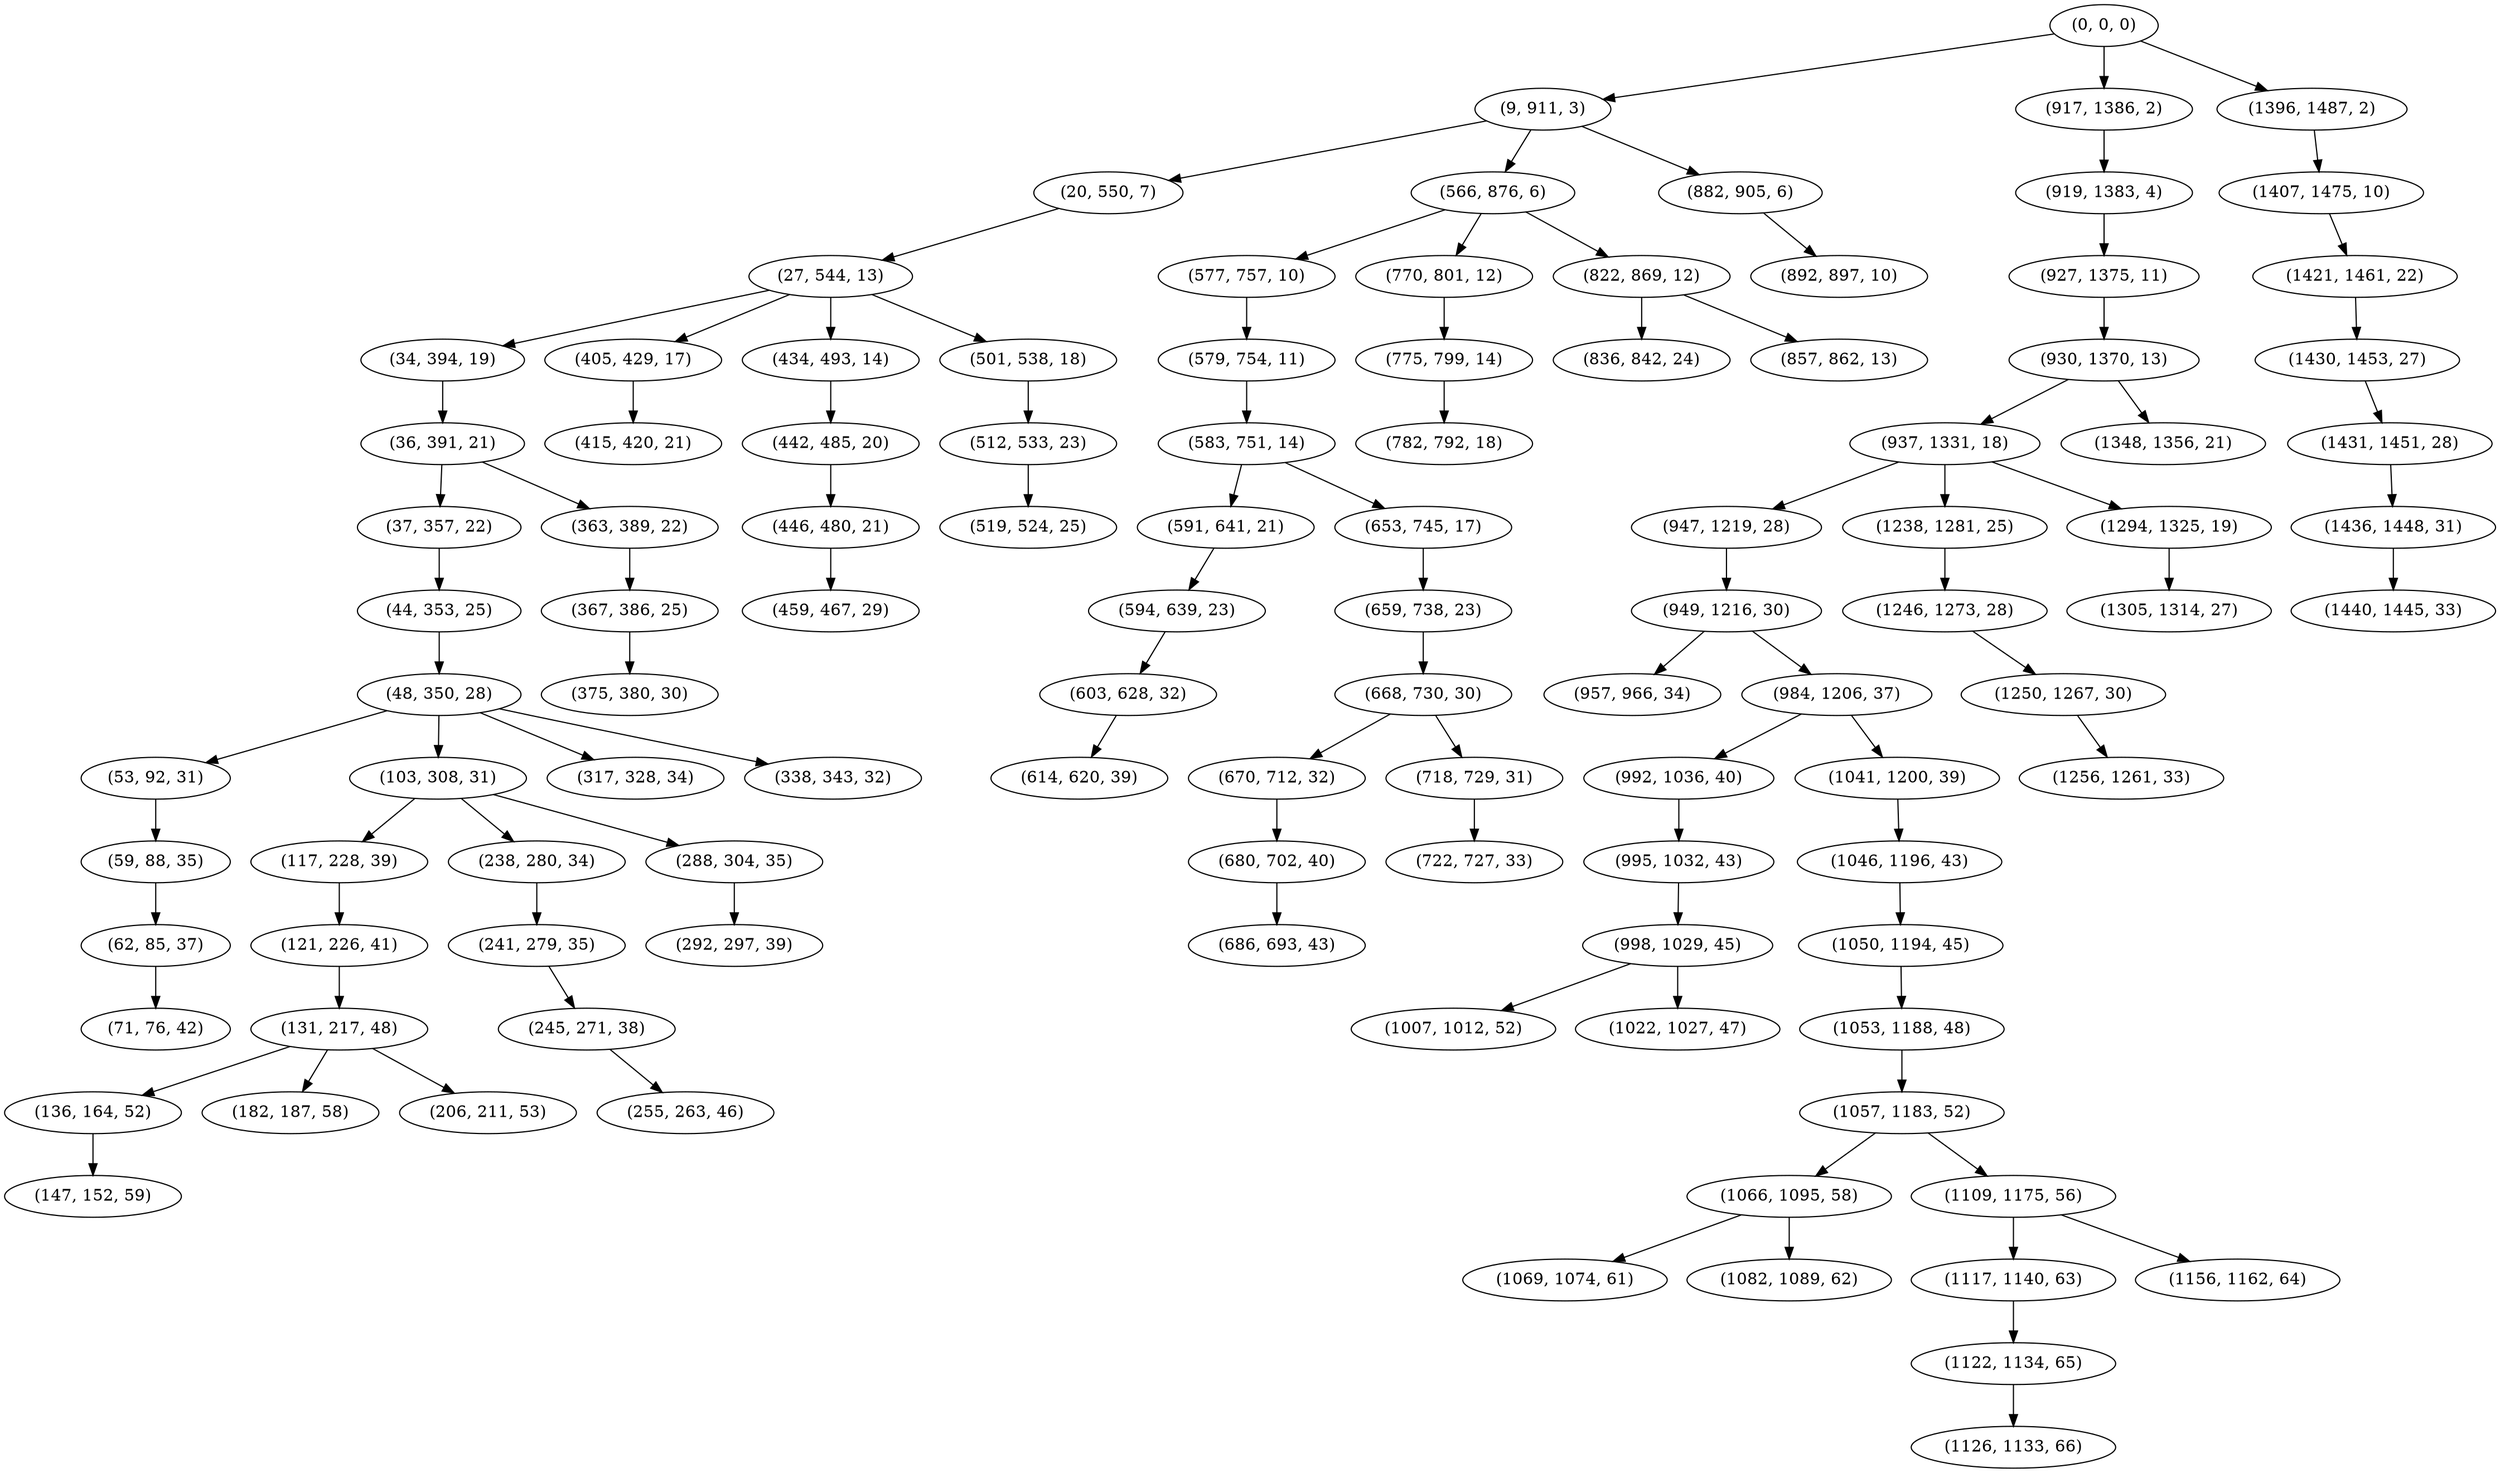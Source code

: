 digraph tree {
    "(0, 0, 0)";
    "(9, 911, 3)";
    "(20, 550, 7)";
    "(27, 544, 13)";
    "(34, 394, 19)";
    "(36, 391, 21)";
    "(37, 357, 22)";
    "(44, 353, 25)";
    "(48, 350, 28)";
    "(53, 92, 31)";
    "(59, 88, 35)";
    "(62, 85, 37)";
    "(71, 76, 42)";
    "(103, 308, 31)";
    "(117, 228, 39)";
    "(121, 226, 41)";
    "(131, 217, 48)";
    "(136, 164, 52)";
    "(147, 152, 59)";
    "(182, 187, 58)";
    "(206, 211, 53)";
    "(238, 280, 34)";
    "(241, 279, 35)";
    "(245, 271, 38)";
    "(255, 263, 46)";
    "(288, 304, 35)";
    "(292, 297, 39)";
    "(317, 328, 34)";
    "(338, 343, 32)";
    "(363, 389, 22)";
    "(367, 386, 25)";
    "(375, 380, 30)";
    "(405, 429, 17)";
    "(415, 420, 21)";
    "(434, 493, 14)";
    "(442, 485, 20)";
    "(446, 480, 21)";
    "(459, 467, 29)";
    "(501, 538, 18)";
    "(512, 533, 23)";
    "(519, 524, 25)";
    "(566, 876, 6)";
    "(577, 757, 10)";
    "(579, 754, 11)";
    "(583, 751, 14)";
    "(591, 641, 21)";
    "(594, 639, 23)";
    "(603, 628, 32)";
    "(614, 620, 39)";
    "(653, 745, 17)";
    "(659, 738, 23)";
    "(668, 730, 30)";
    "(670, 712, 32)";
    "(680, 702, 40)";
    "(686, 693, 43)";
    "(718, 729, 31)";
    "(722, 727, 33)";
    "(770, 801, 12)";
    "(775, 799, 14)";
    "(782, 792, 18)";
    "(822, 869, 12)";
    "(836, 842, 24)";
    "(857, 862, 13)";
    "(882, 905, 6)";
    "(892, 897, 10)";
    "(917, 1386, 2)";
    "(919, 1383, 4)";
    "(927, 1375, 11)";
    "(930, 1370, 13)";
    "(937, 1331, 18)";
    "(947, 1219, 28)";
    "(949, 1216, 30)";
    "(957, 966, 34)";
    "(984, 1206, 37)";
    "(992, 1036, 40)";
    "(995, 1032, 43)";
    "(998, 1029, 45)";
    "(1007, 1012, 52)";
    "(1022, 1027, 47)";
    "(1041, 1200, 39)";
    "(1046, 1196, 43)";
    "(1050, 1194, 45)";
    "(1053, 1188, 48)";
    "(1057, 1183, 52)";
    "(1066, 1095, 58)";
    "(1069, 1074, 61)";
    "(1082, 1089, 62)";
    "(1109, 1175, 56)";
    "(1117, 1140, 63)";
    "(1122, 1134, 65)";
    "(1126, 1133, 66)";
    "(1156, 1162, 64)";
    "(1238, 1281, 25)";
    "(1246, 1273, 28)";
    "(1250, 1267, 30)";
    "(1256, 1261, 33)";
    "(1294, 1325, 19)";
    "(1305, 1314, 27)";
    "(1348, 1356, 21)";
    "(1396, 1487, 2)";
    "(1407, 1475, 10)";
    "(1421, 1461, 22)";
    "(1430, 1453, 27)";
    "(1431, 1451, 28)";
    "(1436, 1448, 31)";
    "(1440, 1445, 33)";
    "(0, 0, 0)" -> "(9, 911, 3)";
    "(0, 0, 0)" -> "(917, 1386, 2)";
    "(0, 0, 0)" -> "(1396, 1487, 2)";
    "(9, 911, 3)" -> "(20, 550, 7)";
    "(9, 911, 3)" -> "(566, 876, 6)";
    "(9, 911, 3)" -> "(882, 905, 6)";
    "(20, 550, 7)" -> "(27, 544, 13)";
    "(27, 544, 13)" -> "(34, 394, 19)";
    "(27, 544, 13)" -> "(405, 429, 17)";
    "(27, 544, 13)" -> "(434, 493, 14)";
    "(27, 544, 13)" -> "(501, 538, 18)";
    "(34, 394, 19)" -> "(36, 391, 21)";
    "(36, 391, 21)" -> "(37, 357, 22)";
    "(36, 391, 21)" -> "(363, 389, 22)";
    "(37, 357, 22)" -> "(44, 353, 25)";
    "(44, 353, 25)" -> "(48, 350, 28)";
    "(48, 350, 28)" -> "(53, 92, 31)";
    "(48, 350, 28)" -> "(103, 308, 31)";
    "(48, 350, 28)" -> "(317, 328, 34)";
    "(48, 350, 28)" -> "(338, 343, 32)";
    "(53, 92, 31)" -> "(59, 88, 35)";
    "(59, 88, 35)" -> "(62, 85, 37)";
    "(62, 85, 37)" -> "(71, 76, 42)";
    "(103, 308, 31)" -> "(117, 228, 39)";
    "(103, 308, 31)" -> "(238, 280, 34)";
    "(103, 308, 31)" -> "(288, 304, 35)";
    "(117, 228, 39)" -> "(121, 226, 41)";
    "(121, 226, 41)" -> "(131, 217, 48)";
    "(131, 217, 48)" -> "(136, 164, 52)";
    "(131, 217, 48)" -> "(182, 187, 58)";
    "(131, 217, 48)" -> "(206, 211, 53)";
    "(136, 164, 52)" -> "(147, 152, 59)";
    "(238, 280, 34)" -> "(241, 279, 35)";
    "(241, 279, 35)" -> "(245, 271, 38)";
    "(245, 271, 38)" -> "(255, 263, 46)";
    "(288, 304, 35)" -> "(292, 297, 39)";
    "(363, 389, 22)" -> "(367, 386, 25)";
    "(367, 386, 25)" -> "(375, 380, 30)";
    "(405, 429, 17)" -> "(415, 420, 21)";
    "(434, 493, 14)" -> "(442, 485, 20)";
    "(442, 485, 20)" -> "(446, 480, 21)";
    "(446, 480, 21)" -> "(459, 467, 29)";
    "(501, 538, 18)" -> "(512, 533, 23)";
    "(512, 533, 23)" -> "(519, 524, 25)";
    "(566, 876, 6)" -> "(577, 757, 10)";
    "(566, 876, 6)" -> "(770, 801, 12)";
    "(566, 876, 6)" -> "(822, 869, 12)";
    "(577, 757, 10)" -> "(579, 754, 11)";
    "(579, 754, 11)" -> "(583, 751, 14)";
    "(583, 751, 14)" -> "(591, 641, 21)";
    "(583, 751, 14)" -> "(653, 745, 17)";
    "(591, 641, 21)" -> "(594, 639, 23)";
    "(594, 639, 23)" -> "(603, 628, 32)";
    "(603, 628, 32)" -> "(614, 620, 39)";
    "(653, 745, 17)" -> "(659, 738, 23)";
    "(659, 738, 23)" -> "(668, 730, 30)";
    "(668, 730, 30)" -> "(670, 712, 32)";
    "(668, 730, 30)" -> "(718, 729, 31)";
    "(670, 712, 32)" -> "(680, 702, 40)";
    "(680, 702, 40)" -> "(686, 693, 43)";
    "(718, 729, 31)" -> "(722, 727, 33)";
    "(770, 801, 12)" -> "(775, 799, 14)";
    "(775, 799, 14)" -> "(782, 792, 18)";
    "(822, 869, 12)" -> "(836, 842, 24)";
    "(822, 869, 12)" -> "(857, 862, 13)";
    "(882, 905, 6)" -> "(892, 897, 10)";
    "(917, 1386, 2)" -> "(919, 1383, 4)";
    "(919, 1383, 4)" -> "(927, 1375, 11)";
    "(927, 1375, 11)" -> "(930, 1370, 13)";
    "(930, 1370, 13)" -> "(937, 1331, 18)";
    "(930, 1370, 13)" -> "(1348, 1356, 21)";
    "(937, 1331, 18)" -> "(947, 1219, 28)";
    "(937, 1331, 18)" -> "(1238, 1281, 25)";
    "(937, 1331, 18)" -> "(1294, 1325, 19)";
    "(947, 1219, 28)" -> "(949, 1216, 30)";
    "(949, 1216, 30)" -> "(957, 966, 34)";
    "(949, 1216, 30)" -> "(984, 1206, 37)";
    "(984, 1206, 37)" -> "(992, 1036, 40)";
    "(984, 1206, 37)" -> "(1041, 1200, 39)";
    "(992, 1036, 40)" -> "(995, 1032, 43)";
    "(995, 1032, 43)" -> "(998, 1029, 45)";
    "(998, 1029, 45)" -> "(1007, 1012, 52)";
    "(998, 1029, 45)" -> "(1022, 1027, 47)";
    "(1041, 1200, 39)" -> "(1046, 1196, 43)";
    "(1046, 1196, 43)" -> "(1050, 1194, 45)";
    "(1050, 1194, 45)" -> "(1053, 1188, 48)";
    "(1053, 1188, 48)" -> "(1057, 1183, 52)";
    "(1057, 1183, 52)" -> "(1066, 1095, 58)";
    "(1057, 1183, 52)" -> "(1109, 1175, 56)";
    "(1066, 1095, 58)" -> "(1069, 1074, 61)";
    "(1066, 1095, 58)" -> "(1082, 1089, 62)";
    "(1109, 1175, 56)" -> "(1117, 1140, 63)";
    "(1109, 1175, 56)" -> "(1156, 1162, 64)";
    "(1117, 1140, 63)" -> "(1122, 1134, 65)";
    "(1122, 1134, 65)" -> "(1126, 1133, 66)";
    "(1238, 1281, 25)" -> "(1246, 1273, 28)";
    "(1246, 1273, 28)" -> "(1250, 1267, 30)";
    "(1250, 1267, 30)" -> "(1256, 1261, 33)";
    "(1294, 1325, 19)" -> "(1305, 1314, 27)";
    "(1396, 1487, 2)" -> "(1407, 1475, 10)";
    "(1407, 1475, 10)" -> "(1421, 1461, 22)";
    "(1421, 1461, 22)" -> "(1430, 1453, 27)";
    "(1430, 1453, 27)" -> "(1431, 1451, 28)";
    "(1431, 1451, 28)" -> "(1436, 1448, 31)";
    "(1436, 1448, 31)" -> "(1440, 1445, 33)";
}
